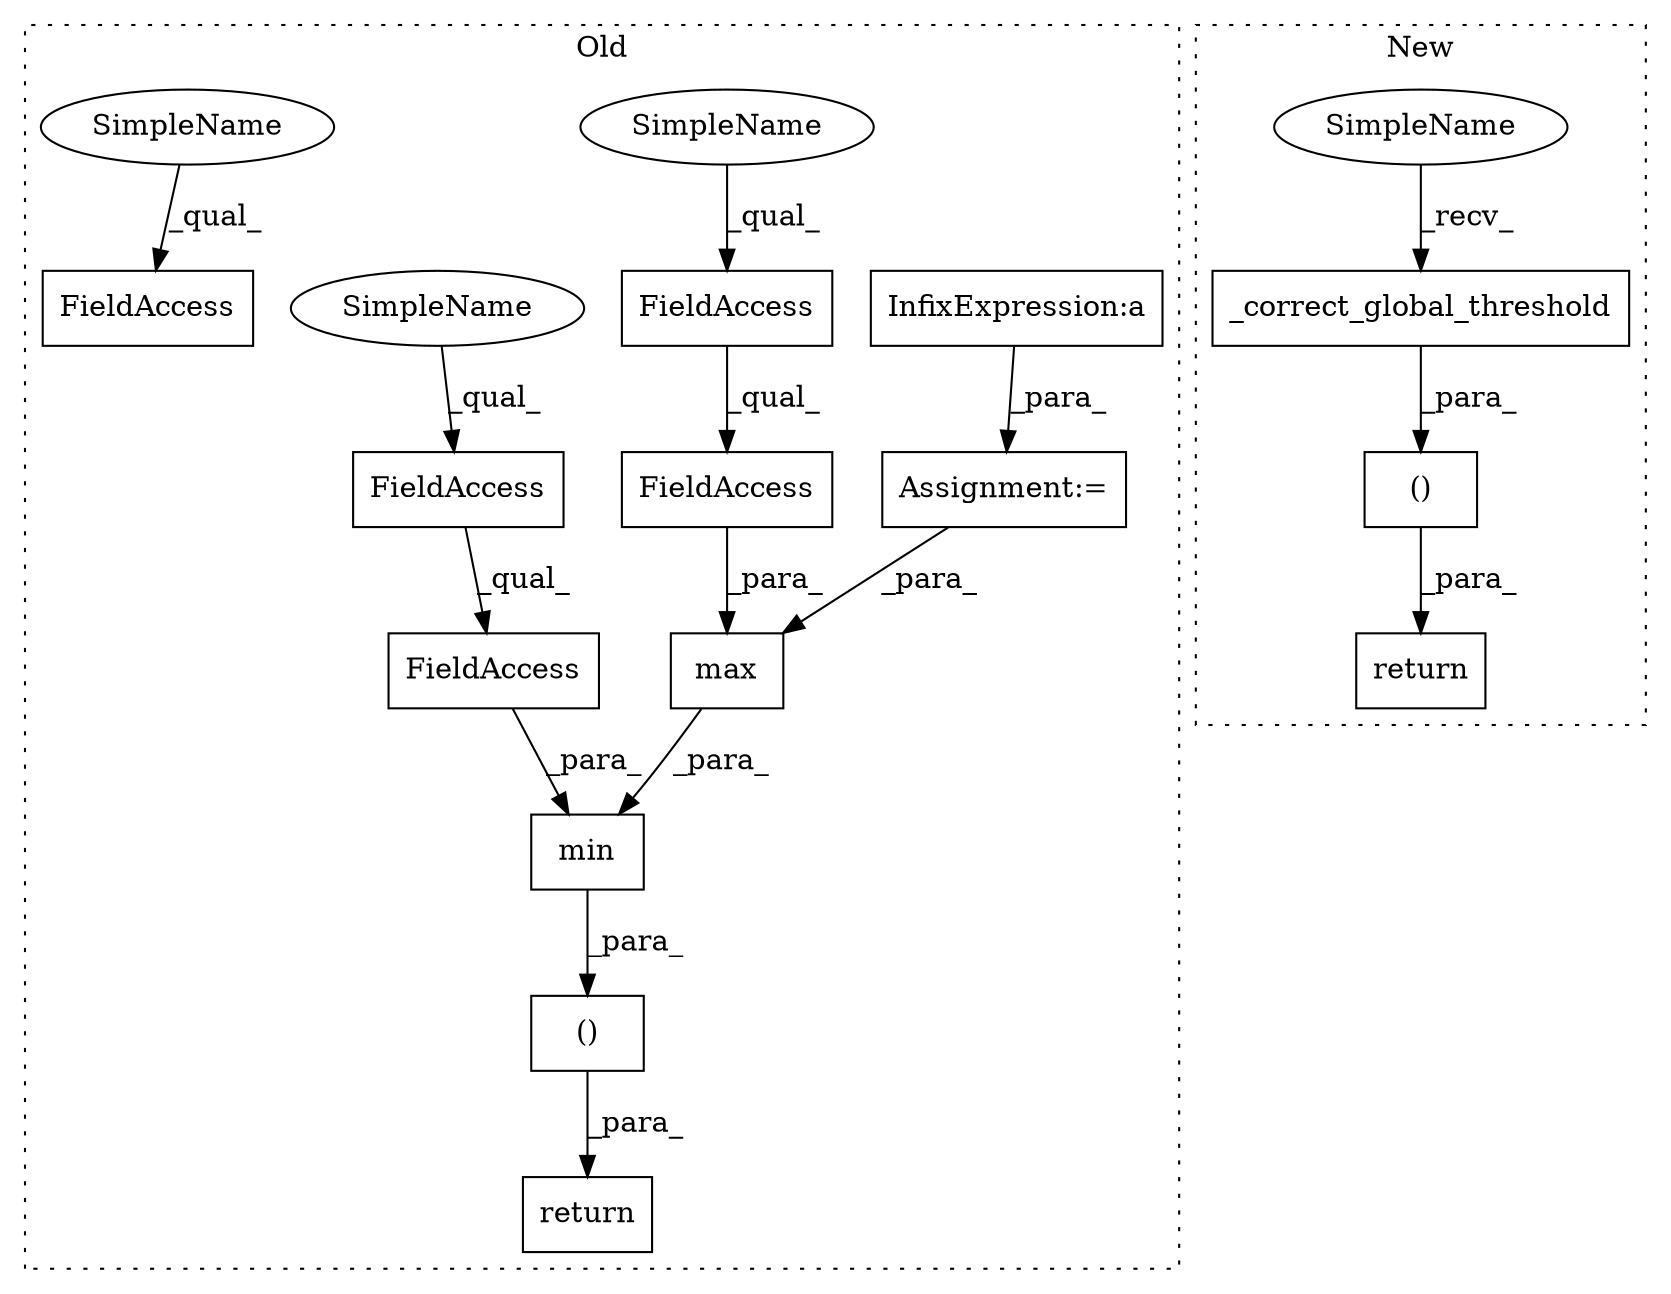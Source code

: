 digraph G {
subgraph cluster0 {
1 [label="return" a="41" s="37448" l="12" shape="box"];
4 [label="()" a="106" s="37460" l="88" shape="box"];
5 [label="Assignment:=" a="7" s="37390" l="1" shape="box"];
6 [label="min" a="32" s="37460,37526" l="4,1" shape="box"];
7 [label="FieldAccess" a="22" s="37502" l="24" shape="box"];
8 [label="FieldAccess" a="22" s="37502" l="20" shape="box"];
9 [label="max" a="32" s="37464,37500" l="4,1" shape="box"];
10 [label="FieldAccess" a="22" s="37476" l="24" shape="box"];
11 [label="FieldAccess" a="22" s="37476" l="20" shape="box"];
12 [label="FieldAccess" a="22" s="37086" l="32" shape="box"];
13 [label="InfixExpression:a" a="27" s="37400" l="3" shape="box"];
15 [label="SimpleName" a="42" s="37476" l="4" shape="ellipse"];
16 [label="SimpleName" a="42" s="37502" l="4" shape="ellipse"];
17 [label="SimpleName" a="42" s="37086" l="4" shape="ellipse"];
label = "Old";
style="dotted";
}
subgraph cluster1 {
2 [label="_correct_global_threshold" a="32" s="36521,36555" l="26,1" shape="box"];
3 [label="()" a="106" s="37336" l="29" shape="box"];
14 [label="return" a="41" s="37324" l="12" shape="box"];
18 [label="SimpleName" a="42" s="36516" l="4" shape="ellipse"];
label = "New";
style="dotted";
}
2 -> 3 [label="_para_"];
3 -> 14 [label="_para_"];
4 -> 1 [label="_para_"];
5 -> 9 [label="_para_"];
6 -> 4 [label="_para_"];
7 -> 6 [label="_para_"];
8 -> 7 [label="_qual_"];
9 -> 6 [label="_para_"];
10 -> 9 [label="_para_"];
11 -> 10 [label="_qual_"];
13 -> 5 [label="_para_"];
15 -> 11 [label="_qual_"];
16 -> 8 [label="_qual_"];
17 -> 12 [label="_qual_"];
18 -> 2 [label="_recv_"];
}
